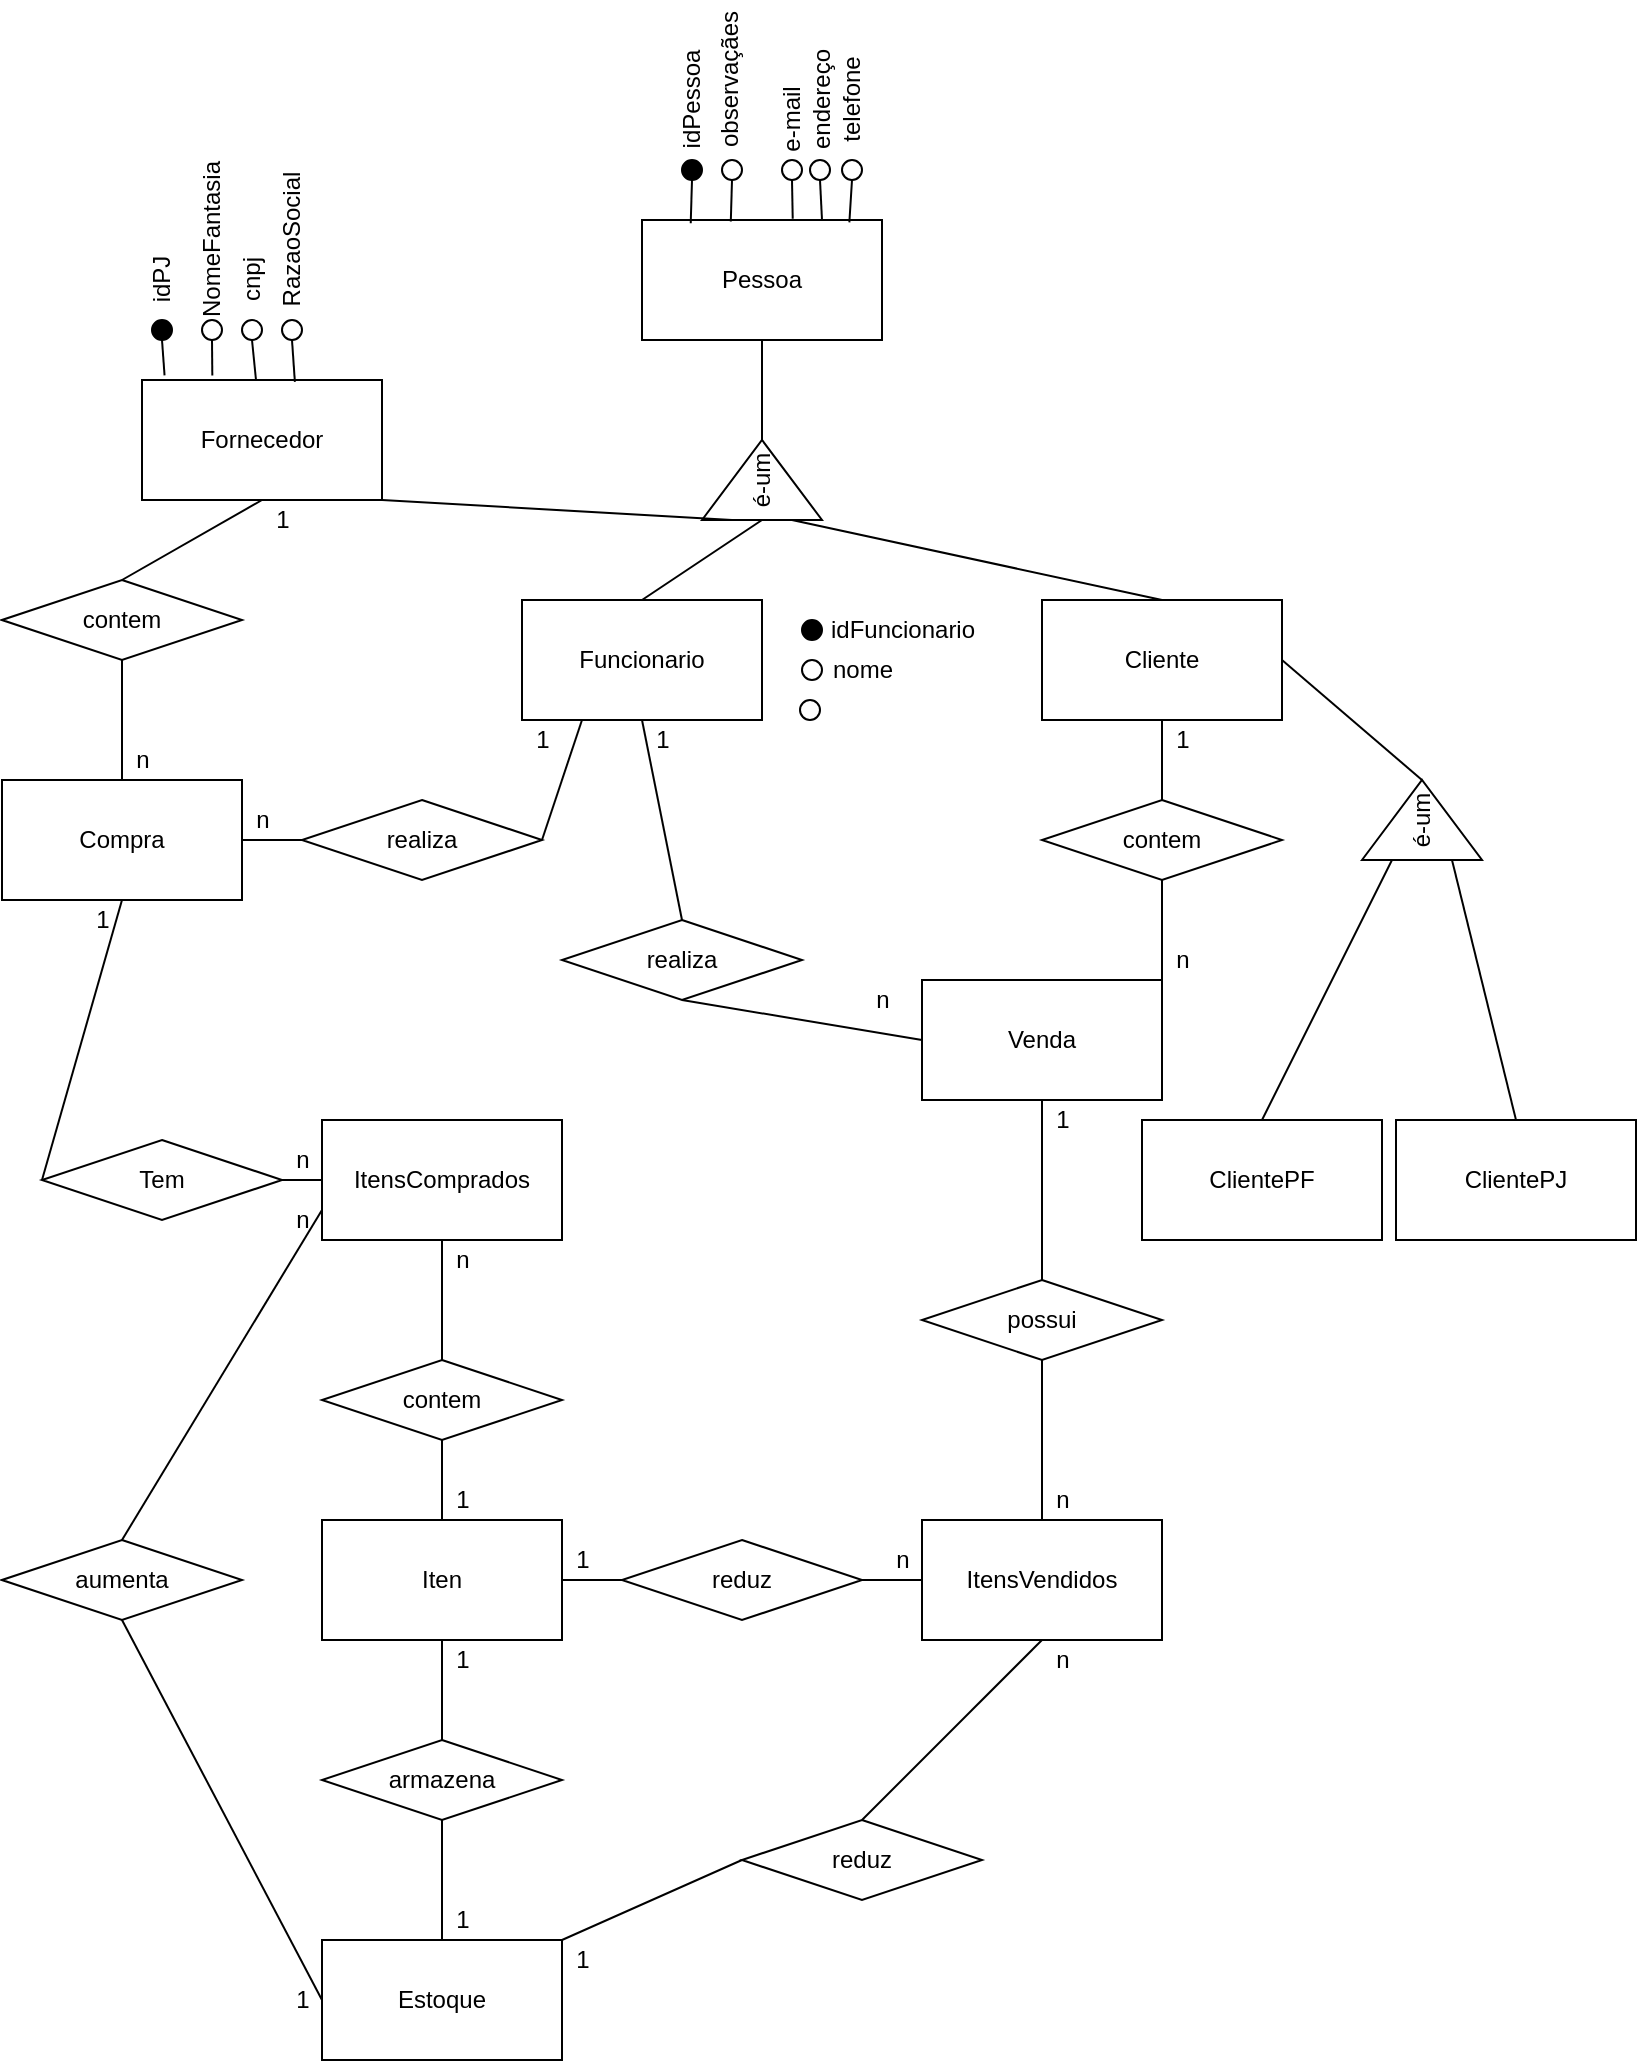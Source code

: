 <mxfile version="17.4.6" type="device"><diagram id="GTcrtwQ4qRV5yL-1S7b4" name="Page-1"><mxGraphModel dx="632" dy="358" grid="1" gridSize="10" guides="1" tooltips="1" connect="1" arrows="1" fold="1" page="1" pageScale="1" pageWidth="827" pageHeight="1169" math="0" shadow="0"><root><mxCell id="0"/><mxCell id="1" parent="0"/><mxCell id="IMNPwCEJ-PAgbUVjtyLZ-1" value="Pessoa" style="rounded=0;whiteSpace=wrap;html=1;" vertex="1" parent="1"><mxGeometry x="330" y="110" width="120" height="60" as="geometry"/></mxCell><mxCell id="IMNPwCEJ-PAgbUVjtyLZ-2" value="é-um" style="triangle;whiteSpace=wrap;html=1;rotation=-90;" vertex="1" parent="1"><mxGeometry x="370" y="210" width="40" height="60" as="geometry"/></mxCell><mxCell id="IMNPwCEJ-PAgbUVjtyLZ-3" value="Fornecedor" style="rounded=0;whiteSpace=wrap;html=1;" vertex="1" parent="1"><mxGeometry x="80" y="190" width="120" height="60" as="geometry"/></mxCell><mxCell id="IMNPwCEJ-PAgbUVjtyLZ-4" value="Funcionario" style="rounded=0;whiteSpace=wrap;html=1;" vertex="1" parent="1"><mxGeometry x="270" y="300" width="120" height="60" as="geometry"/></mxCell><mxCell id="IMNPwCEJ-PAgbUVjtyLZ-5" value="Cliente" style="rounded=0;whiteSpace=wrap;html=1;" vertex="1" parent="1"><mxGeometry x="530" y="300" width="120" height="60" as="geometry"/></mxCell><mxCell id="IMNPwCEJ-PAgbUVjtyLZ-7" value="" style="endArrow=none;html=1;rounded=0;exitX=0.5;exitY=1;exitDx=0;exitDy=0;" edge="1" parent="1" source="IMNPwCEJ-PAgbUVjtyLZ-1" target="IMNPwCEJ-PAgbUVjtyLZ-2"><mxGeometry width="50" height="50" relative="1" as="geometry"><mxPoint x="480" y="190" as="sourcePoint"/><mxPoint x="550" y="210" as="targetPoint"/></mxGeometry></mxCell><mxCell id="IMNPwCEJ-PAgbUVjtyLZ-8" value="" style="endArrow=none;html=1;rounded=0;exitX=1;exitY=1;exitDx=0;exitDy=0;entryX=0;entryY=0.25;entryDx=0;entryDy=0;" edge="1" parent="1" source="IMNPwCEJ-PAgbUVjtyLZ-3" target="IMNPwCEJ-PAgbUVjtyLZ-2"><mxGeometry width="50" height="50" relative="1" as="geometry"><mxPoint x="210" y="250" as="sourcePoint"/><mxPoint x="260" y="200" as="targetPoint"/></mxGeometry></mxCell><mxCell id="IMNPwCEJ-PAgbUVjtyLZ-9" value="" style="endArrow=none;html=1;rounded=0;entryX=0.5;entryY=0;entryDx=0;entryDy=0;exitX=0;exitY=0.5;exitDx=0;exitDy=0;" edge="1" parent="1" source="IMNPwCEJ-PAgbUVjtyLZ-2" target="IMNPwCEJ-PAgbUVjtyLZ-4"><mxGeometry width="50" height="50" relative="1" as="geometry"><mxPoint x="380" y="250" as="sourcePoint"/><mxPoint x="430" y="200" as="targetPoint"/></mxGeometry></mxCell><mxCell id="IMNPwCEJ-PAgbUVjtyLZ-10" value="" style="endArrow=none;html=1;rounded=0;entryX=0.5;entryY=0;entryDx=0;entryDy=0;exitX=0;exitY=0.75;exitDx=0;exitDy=0;" edge="1" parent="1" source="IMNPwCEJ-PAgbUVjtyLZ-2" target="IMNPwCEJ-PAgbUVjtyLZ-5"><mxGeometry width="50" height="50" relative="1" as="geometry"><mxPoint x="380" y="250" as="sourcePoint"/><mxPoint x="430" y="200" as="targetPoint"/></mxGeometry></mxCell><mxCell id="IMNPwCEJ-PAgbUVjtyLZ-12" value="Compra" style="rounded=0;whiteSpace=wrap;html=1;" vertex="1" parent="1"><mxGeometry x="10" y="390" width="120" height="60" as="geometry"/></mxCell><mxCell id="IMNPwCEJ-PAgbUVjtyLZ-13" value="contem" style="rhombus;whiteSpace=wrap;html=1;" vertex="1" parent="1"><mxGeometry x="10" y="290" width="120" height="40" as="geometry"/></mxCell><mxCell id="IMNPwCEJ-PAgbUVjtyLZ-14" value="" style="endArrow=none;html=1;rounded=0;entryX=0.5;entryY=1;entryDx=0;entryDy=0;exitX=0.5;exitY=0;exitDx=0;exitDy=0;" edge="1" parent="1" source="IMNPwCEJ-PAgbUVjtyLZ-13" target="IMNPwCEJ-PAgbUVjtyLZ-3"><mxGeometry width="50" height="50" relative="1" as="geometry"><mxPoint x="310" y="510" as="sourcePoint"/><mxPoint x="360" y="460" as="targetPoint"/></mxGeometry></mxCell><mxCell id="IMNPwCEJ-PAgbUVjtyLZ-15" value="" style="endArrow=none;html=1;rounded=0;exitX=0.5;exitY=1;exitDx=0;exitDy=0;entryX=0.5;entryY=0;entryDx=0;entryDy=0;" edge="1" parent="1" source="IMNPwCEJ-PAgbUVjtyLZ-13" target="IMNPwCEJ-PAgbUVjtyLZ-12"><mxGeometry width="50" height="50" relative="1" as="geometry"><mxPoint x="310" y="510" as="sourcePoint"/><mxPoint x="360" y="460" as="targetPoint"/></mxGeometry></mxCell><mxCell id="IMNPwCEJ-PAgbUVjtyLZ-16" value="realiza" style="rhombus;whiteSpace=wrap;html=1;" vertex="1" parent="1"><mxGeometry x="160" y="400" width="120" height="40" as="geometry"/></mxCell><mxCell id="IMNPwCEJ-PAgbUVjtyLZ-18" value="" style="endArrow=none;html=1;rounded=0;exitX=1;exitY=0.5;exitDx=0;exitDy=0;entryX=0.25;entryY=1;entryDx=0;entryDy=0;" edge="1" parent="1" source="IMNPwCEJ-PAgbUVjtyLZ-16" target="IMNPwCEJ-PAgbUVjtyLZ-4"><mxGeometry width="50" height="50" relative="1" as="geometry"><mxPoint x="310" y="510" as="sourcePoint"/><mxPoint x="330" y="360" as="targetPoint"/></mxGeometry></mxCell><mxCell id="IMNPwCEJ-PAgbUVjtyLZ-19" value="" style="endArrow=none;html=1;rounded=0;exitX=1;exitY=0.5;exitDx=0;exitDy=0;entryX=0;entryY=0.5;entryDx=0;entryDy=0;" edge="1" parent="1" source="IMNPwCEJ-PAgbUVjtyLZ-12" target="IMNPwCEJ-PAgbUVjtyLZ-16"><mxGeometry width="50" height="50" relative="1" as="geometry"><mxPoint x="310" y="510" as="sourcePoint"/><mxPoint x="360" y="460" as="targetPoint"/></mxGeometry></mxCell><mxCell id="IMNPwCEJ-PAgbUVjtyLZ-20" value="ItensComprados" style="rounded=0;whiteSpace=wrap;html=1;" vertex="1" parent="1"><mxGeometry x="170" y="560" width="120" height="60" as="geometry"/></mxCell><mxCell id="IMNPwCEJ-PAgbUVjtyLZ-21" value="Tem" style="rhombus;whiteSpace=wrap;html=1;" vertex="1" parent="1"><mxGeometry x="30" y="570" width="120" height="40" as="geometry"/></mxCell><mxCell id="IMNPwCEJ-PAgbUVjtyLZ-22" value="" style="endArrow=none;html=1;rounded=0;exitX=0.5;exitY=1;exitDx=0;exitDy=0;entryX=0;entryY=0.5;entryDx=0;entryDy=0;" edge="1" parent="1" source="IMNPwCEJ-PAgbUVjtyLZ-12" target="IMNPwCEJ-PAgbUVjtyLZ-21"><mxGeometry width="50" height="50" relative="1" as="geometry"><mxPoint x="310" y="630" as="sourcePoint"/><mxPoint x="360" y="580" as="targetPoint"/></mxGeometry></mxCell><mxCell id="IMNPwCEJ-PAgbUVjtyLZ-23" value="" style="endArrow=none;html=1;rounded=0;exitX=1;exitY=0.5;exitDx=0;exitDy=0;entryX=0;entryY=0.5;entryDx=0;entryDy=0;" edge="1" parent="1" source="IMNPwCEJ-PAgbUVjtyLZ-21" target="IMNPwCEJ-PAgbUVjtyLZ-20"><mxGeometry width="50" height="50" relative="1" as="geometry"><mxPoint x="310" y="630" as="sourcePoint"/><mxPoint x="360" y="580" as="targetPoint"/></mxGeometry></mxCell><mxCell id="IMNPwCEJ-PAgbUVjtyLZ-24" value="Iten" style="rounded=0;whiteSpace=wrap;html=1;" vertex="1" parent="1"><mxGeometry x="170" y="760" width="120" height="60" as="geometry"/></mxCell><mxCell id="IMNPwCEJ-PAgbUVjtyLZ-27" value="contem" style="rhombus;whiteSpace=wrap;html=1;" vertex="1" parent="1"><mxGeometry x="170" y="680" width="120" height="40" as="geometry"/></mxCell><mxCell id="IMNPwCEJ-PAgbUVjtyLZ-28" value="" style="endArrow=none;html=1;rounded=0;entryX=0.5;entryY=1;entryDx=0;entryDy=0;exitX=0.5;exitY=0;exitDx=0;exitDy=0;" edge="1" parent="1" source="IMNPwCEJ-PAgbUVjtyLZ-27" target="IMNPwCEJ-PAgbUVjtyLZ-20"><mxGeometry width="50" height="50" relative="1" as="geometry"><mxPoint x="310" y="690" as="sourcePoint"/><mxPoint x="360" y="640" as="targetPoint"/></mxGeometry></mxCell><mxCell id="IMNPwCEJ-PAgbUVjtyLZ-29" value="" style="endArrow=none;html=1;rounded=0;exitX=0.5;exitY=1;exitDx=0;exitDy=0;entryX=0.5;entryY=0;entryDx=0;entryDy=0;" edge="1" parent="1" source="IMNPwCEJ-PAgbUVjtyLZ-27" target="IMNPwCEJ-PAgbUVjtyLZ-24"><mxGeometry width="50" height="50" relative="1" as="geometry"><mxPoint x="310" y="690" as="sourcePoint"/><mxPoint x="360" y="640" as="targetPoint"/></mxGeometry></mxCell><mxCell id="IMNPwCEJ-PAgbUVjtyLZ-30" value="Estoque" style="rounded=0;whiteSpace=wrap;html=1;" vertex="1" parent="1"><mxGeometry x="170" y="970" width="120" height="60" as="geometry"/></mxCell><mxCell id="IMNPwCEJ-PAgbUVjtyLZ-31" value="armazena" style="rhombus;whiteSpace=wrap;html=1;" vertex="1" parent="1"><mxGeometry x="170" y="870" width="120" height="40" as="geometry"/></mxCell><mxCell id="IMNPwCEJ-PAgbUVjtyLZ-32" value="aumenta" style="rhombus;whiteSpace=wrap;html=1;" vertex="1" parent="1"><mxGeometry x="10" y="770" width="120" height="40" as="geometry"/></mxCell><mxCell id="IMNPwCEJ-PAgbUVjtyLZ-33" value="" style="endArrow=none;html=1;rounded=0;exitX=0.5;exitY=1;exitDx=0;exitDy=0;" edge="1" parent="1" source="IMNPwCEJ-PAgbUVjtyLZ-24" target="IMNPwCEJ-PAgbUVjtyLZ-31"><mxGeometry width="50" height="50" relative="1" as="geometry"><mxPoint x="310" y="940" as="sourcePoint"/><mxPoint x="230" y="970" as="targetPoint"/></mxGeometry></mxCell><mxCell id="IMNPwCEJ-PAgbUVjtyLZ-34" value="" style="endArrow=none;html=1;rounded=0;entryX=0.5;entryY=0;entryDx=0;entryDy=0;exitX=0.5;exitY=1;exitDx=0;exitDy=0;" edge="1" parent="1" source="IMNPwCEJ-PAgbUVjtyLZ-31" target="IMNPwCEJ-PAgbUVjtyLZ-30"><mxGeometry width="50" height="50" relative="1" as="geometry"><mxPoint x="230" y="1020" as="sourcePoint"/><mxPoint x="280" y="970" as="targetPoint"/></mxGeometry></mxCell><mxCell id="IMNPwCEJ-PAgbUVjtyLZ-36" value="" style="endArrow=none;html=1;rounded=0;entryX=0;entryY=0.75;entryDx=0;entryDy=0;exitX=0.5;exitY=0;exitDx=0;exitDy=0;" edge="1" parent="1" source="IMNPwCEJ-PAgbUVjtyLZ-32" target="IMNPwCEJ-PAgbUVjtyLZ-20"><mxGeometry width="50" height="50" relative="1" as="geometry"><mxPoint x="310" y="940" as="sourcePoint"/><mxPoint x="360" y="890" as="targetPoint"/></mxGeometry></mxCell><mxCell id="IMNPwCEJ-PAgbUVjtyLZ-37" value="" style="endArrow=none;html=1;rounded=0;exitX=0.5;exitY=1;exitDx=0;exitDy=0;entryX=0;entryY=0.5;entryDx=0;entryDy=0;" edge="1" parent="1" source="IMNPwCEJ-PAgbUVjtyLZ-32" target="IMNPwCEJ-PAgbUVjtyLZ-30"><mxGeometry width="50" height="50" relative="1" as="geometry"><mxPoint x="310" y="940" as="sourcePoint"/><mxPoint x="360" y="890" as="targetPoint"/></mxGeometry></mxCell><mxCell id="IMNPwCEJ-PAgbUVjtyLZ-38" value="ItensVendidos" style="rounded=0;whiteSpace=wrap;html=1;" vertex="1" parent="1"><mxGeometry x="470" y="760" width="120" height="60" as="geometry"/></mxCell><mxCell id="IMNPwCEJ-PAgbUVjtyLZ-39" value="Venda" style="rounded=0;whiteSpace=wrap;html=1;" vertex="1" parent="1"><mxGeometry x="470" y="490" width="120" height="60" as="geometry"/></mxCell><mxCell id="IMNPwCEJ-PAgbUVjtyLZ-40" value="reduz" style="rhombus;whiteSpace=wrap;html=1;" vertex="1" parent="1"><mxGeometry x="380" y="910" width="120" height="40" as="geometry"/></mxCell><mxCell id="IMNPwCEJ-PAgbUVjtyLZ-41" value="" style="endArrow=none;html=1;rounded=0;exitX=1;exitY=0;exitDx=0;exitDy=0;entryX=0;entryY=0.5;entryDx=0;entryDy=0;" edge="1" parent="1" source="IMNPwCEJ-PAgbUVjtyLZ-30" target="IMNPwCEJ-PAgbUVjtyLZ-40"><mxGeometry width="50" height="50" relative="1" as="geometry"><mxPoint x="400" y="960" as="sourcePoint"/><mxPoint x="450" y="910" as="targetPoint"/></mxGeometry></mxCell><mxCell id="IMNPwCEJ-PAgbUVjtyLZ-42" value="" style="endArrow=none;html=1;rounded=0;entryX=0.5;entryY=0;entryDx=0;entryDy=0;exitX=0.5;exitY=1;exitDx=0;exitDy=0;" edge="1" parent="1" source="IMNPwCEJ-PAgbUVjtyLZ-38" target="IMNPwCEJ-PAgbUVjtyLZ-40"><mxGeometry width="50" height="50" relative="1" as="geometry"><mxPoint x="400" y="960" as="sourcePoint"/><mxPoint x="450" y="910" as="targetPoint"/></mxGeometry></mxCell><mxCell id="IMNPwCEJ-PAgbUVjtyLZ-43" value="reduz" style="rhombus;whiteSpace=wrap;html=1;" vertex="1" parent="1"><mxGeometry x="320" y="770" width="120" height="40" as="geometry"/></mxCell><mxCell id="IMNPwCEJ-PAgbUVjtyLZ-44" value="" style="endArrow=none;html=1;rounded=0;entryX=1;entryY=0.5;entryDx=0;entryDy=0;exitX=0;exitY=0.5;exitDx=0;exitDy=0;" edge="1" parent="1" source="IMNPwCEJ-PAgbUVjtyLZ-43" target="IMNPwCEJ-PAgbUVjtyLZ-24"><mxGeometry width="50" height="50" relative="1" as="geometry"><mxPoint x="400" y="840" as="sourcePoint"/><mxPoint x="450" y="790" as="targetPoint"/></mxGeometry></mxCell><mxCell id="IMNPwCEJ-PAgbUVjtyLZ-45" value="" style="endArrow=none;html=1;rounded=0;entryX=0;entryY=0.5;entryDx=0;entryDy=0;exitX=1;exitY=0.5;exitDx=0;exitDy=0;" edge="1" parent="1" source="IMNPwCEJ-PAgbUVjtyLZ-43" target="IMNPwCEJ-PAgbUVjtyLZ-38"><mxGeometry width="50" height="50" relative="1" as="geometry"><mxPoint x="400" y="840" as="sourcePoint"/><mxPoint x="450" y="790" as="targetPoint"/></mxGeometry></mxCell><mxCell id="IMNPwCEJ-PAgbUVjtyLZ-46" value="possui" style="rhombus;whiteSpace=wrap;html=1;" vertex="1" parent="1"><mxGeometry x="470" y="640" width="120" height="40" as="geometry"/></mxCell><mxCell id="IMNPwCEJ-PAgbUVjtyLZ-47" value="" style="endArrow=none;html=1;rounded=0;exitX=0.5;exitY=1;exitDx=0;exitDy=0;entryX=0.5;entryY=0;entryDx=0;entryDy=0;" edge="1" parent="1" source="IMNPwCEJ-PAgbUVjtyLZ-39" target="IMNPwCEJ-PAgbUVjtyLZ-46"><mxGeometry width="50" height="50" relative="1" as="geometry"><mxPoint x="400" y="710" as="sourcePoint"/><mxPoint x="450" y="660" as="targetPoint"/></mxGeometry></mxCell><mxCell id="IMNPwCEJ-PAgbUVjtyLZ-48" value="" style="endArrow=none;html=1;rounded=0;entryX=0.5;entryY=1;entryDx=0;entryDy=0;" edge="1" parent="1" target="IMNPwCEJ-PAgbUVjtyLZ-46"><mxGeometry width="50" height="50" relative="1" as="geometry"><mxPoint x="530" y="760" as="sourcePoint"/><mxPoint x="450" y="660" as="targetPoint"/></mxGeometry></mxCell><mxCell id="IMNPwCEJ-PAgbUVjtyLZ-49" value="realiza" style="rhombus;whiteSpace=wrap;html=1;" vertex="1" parent="1"><mxGeometry x="290" y="460" width="120" height="40" as="geometry"/></mxCell><mxCell id="IMNPwCEJ-PAgbUVjtyLZ-50" value="" style="endArrow=none;html=1;rounded=0;exitX=0.5;exitY=1;exitDx=0;exitDy=0;entryX=0.5;entryY=0;entryDx=0;entryDy=0;" edge="1" parent="1" source="IMNPwCEJ-PAgbUVjtyLZ-4" target="IMNPwCEJ-PAgbUVjtyLZ-49"><mxGeometry width="50" height="50" relative="1" as="geometry"><mxPoint x="400" y="460" as="sourcePoint"/><mxPoint x="450" y="410" as="targetPoint"/></mxGeometry></mxCell><mxCell id="IMNPwCEJ-PAgbUVjtyLZ-51" value="" style="endArrow=none;html=1;rounded=0;exitX=0.5;exitY=1;exitDx=0;exitDy=0;entryX=0;entryY=0.5;entryDx=0;entryDy=0;" edge="1" parent="1" source="IMNPwCEJ-PAgbUVjtyLZ-49" target="IMNPwCEJ-PAgbUVjtyLZ-39"><mxGeometry width="50" height="50" relative="1" as="geometry"><mxPoint x="400" y="460" as="sourcePoint"/><mxPoint x="450" y="410" as="targetPoint"/></mxGeometry></mxCell><mxCell id="IMNPwCEJ-PAgbUVjtyLZ-52" value="contem" style="rhombus;whiteSpace=wrap;html=1;" vertex="1" parent="1"><mxGeometry x="530" y="400" width="120" height="40" as="geometry"/></mxCell><mxCell id="IMNPwCEJ-PAgbUVjtyLZ-53" value="" style="endArrow=none;html=1;rounded=0;entryX=0.5;entryY=1;entryDx=0;entryDy=0;exitX=0.5;exitY=0;exitDx=0;exitDy=0;" edge="1" parent="1" source="IMNPwCEJ-PAgbUVjtyLZ-52" target="IMNPwCEJ-PAgbUVjtyLZ-5"><mxGeometry width="50" height="50" relative="1" as="geometry"><mxPoint x="400" y="460" as="sourcePoint"/><mxPoint x="450" y="410" as="targetPoint"/></mxGeometry></mxCell><mxCell id="IMNPwCEJ-PAgbUVjtyLZ-54" value="" style="endArrow=none;html=1;rounded=0;entryX=0.5;entryY=1;entryDx=0;entryDy=0;exitX=1;exitY=0.5;exitDx=0;exitDy=0;" edge="1" parent="1" source="IMNPwCEJ-PAgbUVjtyLZ-39" target="IMNPwCEJ-PAgbUVjtyLZ-52"><mxGeometry width="50" height="50" relative="1" as="geometry"><mxPoint x="400" y="460" as="sourcePoint"/><mxPoint x="450" y="410" as="targetPoint"/></mxGeometry></mxCell><mxCell id="IMNPwCEJ-PAgbUVjtyLZ-55" value="1" style="text;html=1;align=center;verticalAlign=middle;resizable=0;points=[];autosize=1;strokeColor=none;fillColor=none;" vertex="1" parent="1"><mxGeometry x="590" y="360" width="20" height="20" as="geometry"/></mxCell><mxCell id="IMNPwCEJ-PAgbUVjtyLZ-56" value="n" style="text;html=1;align=center;verticalAlign=middle;resizable=0;points=[];autosize=1;strokeColor=none;fillColor=none;" vertex="1" parent="1"><mxGeometry x="590" y="470" width="20" height="20" as="geometry"/></mxCell><mxCell id="IMNPwCEJ-PAgbUVjtyLZ-57" value="1" style="text;html=1;align=center;verticalAlign=middle;resizable=0;points=[];autosize=1;strokeColor=none;fillColor=none;" vertex="1" parent="1"><mxGeometry x="330" y="360" width="20" height="20" as="geometry"/></mxCell><mxCell id="IMNPwCEJ-PAgbUVjtyLZ-58" value="n" style="text;html=1;align=center;verticalAlign=middle;resizable=0;points=[];autosize=1;strokeColor=none;fillColor=none;" vertex="1" parent="1"><mxGeometry x="440" y="490" width="20" height="20" as="geometry"/></mxCell><mxCell id="IMNPwCEJ-PAgbUVjtyLZ-59" value="n" style="text;html=1;align=center;verticalAlign=middle;resizable=0;points=[];autosize=1;strokeColor=none;fillColor=none;" vertex="1" parent="1"><mxGeometry x="130" y="400" width="20" height="20" as="geometry"/></mxCell><mxCell id="IMNPwCEJ-PAgbUVjtyLZ-60" value="1" style="text;html=1;align=center;verticalAlign=middle;resizable=0;points=[];autosize=1;strokeColor=none;fillColor=none;" vertex="1" parent="1"><mxGeometry x="270" y="360" width="20" height="20" as="geometry"/></mxCell><mxCell id="IMNPwCEJ-PAgbUVjtyLZ-61" value="1" style="text;html=1;align=center;verticalAlign=middle;resizable=0;points=[];autosize=1;strokeColor=none;fillColor=none;" vertex="1" parent="1"><mxGeometry x="140" y="250" width="20" height="20" as="geometry"/></mxCell><mxCell id="IMNPwCEJ-PAgbUVjtyLZ-62" value="n" style="text;html=1;align=center;verticalAlign=middle;resizable=0;points=[];autosize=1;strokeColor=none;fillColor=none;" vertex="1" parent="1"><mxGeometry x="70" y="370" width="20" height="20" as="geometry"/></mxCell><mxCell id="IMNPwCEJ-PAgbUVjtyLZ-63" value="1" style="text;html=1;align=center;verticalAlign=middle;resizable=0;points=[];autosize=1;strokeColor=none;fillColor=none;" vertex="1" parent="1"><mxGeometry x="50" y="450" width="20" height="20" as="geometry"/></mxCell><mxCell id="IMNPwCEJ-PAgbUVjtyLZ-64" value="n" style="text;html=1;align=center;verticalAlign=middle;resizable=0;points=[];autosize=1;strokeColor=none;fillColor=none;" vertex="1" parent="1"><mxGeometry x="150" y="570" width="20" height="20" as="geometry"/></mxCell><mxCell id="IMNPwCEJ-PAgbUVjtyLZ-65" value="n" style="text;html=1;align=center;verticalAlign=middle;resizable=0;points=[];autosize=1;strokeColor=none;fillColor=none;" vertex="1" parent="1"><mxGeometry x="150" y="600" width="20" height="20" as="geometry"/></mxCell><mxCell id="IMNPwCEJ-PAgbUVjtyLZ-66" value="1" style="text;html=1;align=center;verticalAlign=middle;resizable=0;points=[];autosize=1;strokeColor=none;fillColor=none;" vertex="1" parent="1"><mxGeometry x="150" y="990" width="20" height="20" as="geometry"/></mxCell><mxCell id="IMNPwCEJ-PAgbUVjtyLZ-67" value="1" style="text;html=1;align=center;verticalAlign=middle;resizable=0;points=[];autosize=1;strokeColor=none;fillColor=none;" vertex="1" parent="1"><mxGeometry x="230" y="740" width="20" height="20" as="geometry"/></mxCell><mxCell id="IMNPwCEJ-PAgbUVjtyLZ-68" value="n" style="text;html=1;align=center;verticalAlign=middle;resizable=0;points=[];autosize=1;strokeColor=none;fillColor=none;" vertex="1" parent="1"><mxGeometry x="230" y="620" width="20" height="20" as="geometry"/></mxCell><mxCell id="IMNPwCEJ-PAgbUVjtyLZ-69" value="1" style="text;html=1;align=center;verticalAlign=middle;resizable=0;points=[];autosize=1;strokeColor=none;fillColor=none;" vertex="1" parent="1"><mxGeometry x="230" y="820" width="20" height="20" as="geometry"/></mxCell><mxCell id="IMNPwCEJ-PAgbUVjtyLZ-70" value="1" style="text;html=1;align=center;verticalAlign=middle;resizable=0;points=[];autosize=1;strokeColor=none;fillColor=none;" vertex="1" parent="1"><mxGeometry x="230" y="950" width="20" height="20" as="geometry"/></mxCell><mxCell id="IMNPwCEJ-PAgbUVjtyLZ-71" value="1" style="text;html=1;align=center;verticalAlign=middle;resizable=0;points=[];autosize=1;strokeColor=none;fillColor=none;" vertex="1" parent="1"><mxGeometry x="290" y="770" width="20" height="20" as="geometry"/></mxCell><mxCell id="IMNPwCEJ-PAgbUVjtyLZ-72" value="n" style="text;html=1;align=center;verticalAlign=middle;resizable=0;points=[];autosize=1;strokeColor=none;fillColor=none;" vertex="1" parent="1"><mxGeometry x="450" y="770" width="20" height="20" as="geometry"/></mxCell><mxCell id="IMNPwCEJ-PAgbUVjtyLZ-73" value="n" style="text;html=1;align=center;verticalAlign=middle;resizable=0;points=[];autosize=1;strokeColor=none;fillColor=none;" vertex="1" parent="1"><mxGeometry x="530" y="820" width="20" height="20" as="geometry"/></mxCell><mxCell id="IMNPwCEJ-PAgbUVjtyLZ-74" value="1" style="text;html=1;align=center;verticalAlign=middle;resizable=0;points=[];autosize=1;strokeColor=none;fillColor=none;" vertex="1" parent="1"><mxGeometry x="290" y="970" width="20" height="20" as="geometry"/></mxCell><mxCell id="IMNPwCEJ-PAgbUVjtyLZ-75" value="1" style="text;html=1;align=center;verticalAlign=middle;resizable=0;points=[];autosize=1;strokeColor=none;fillColor=none;" vertex="1" parent="1"><mxGeometry x="530" y="550" width="20" height="20" as="geometry"/></mxCell><mxCell id="IMNPwCEJ-PAgbUVjtyLZ-76" value="n" style="text;html=1;align=center;verticalAlign=middle;resizable=0;points=[];autosize=1;strokeColor=none;fillColor=none;" vertex="1" parent="1"><mxGeometry x="530" y="740" width="20" height="20" as="geometry"/></mxCell><mxCell id="IMNPwCEJ-PAgbUVjtyLZ-77" value="" style="endArrow=none;html=1;rounded=0;exitX=0.203;exitY=0.027;exitDx=0;exitDy=0;entryX=0.5;entryY=1;entryDx=0;entryDy=0;exitPerimeter=0;" edge="1" parent="1" source="IMNPwCEJ-PAgbUVjtyLZ-1" target="IMNPwCEJ-PAgbUVjtyLZ-78"><mxGeometry width="50" height="50" relative="1" as="geometry"><mxPoint x="400" y="130" as="sourcePoint"/><mxPoint x="360" y="90" as="targetPoint"/></mxGeometry></mxCell><mxCell id="IMNPwCEJ-PAgbUVjtyLZ-78" value="" style="ellipse;whiteSpace=wrap;html=1;aspect=fixed;fillColor=#000000;" vertex="1" parent="1"><mxGeometry x="350" y="80" width="10" height="10" as="geometry"/></mxCell><mxCell id="IMNPwCEJ-PAgbUVjtyLZ-86" style="edgeStyle=orthogonalEdgeStyle;rounded=0;orthogonalLoop=1;jettySize=auto;html=1;exitX=0.5;exitY=1;exitDx=0;exitDy=0;endArrow=none;endFill=0;entryX=0.37;entryY=0.013;entryDx=0;entryDy=0;entryPerimeter=0;" edge="1" parent="1" source="IMNPwCEJ-PAgbUVjtyLZ-79" target="IMNPwCEJ-PAgbUVjtyLZ-1"><mxGeometry relative="1" as="geometry"><mxPoint x="375.2" y="100" as="targetPoint"/></mxGeometry></mxCell><mxCell id="IMNPwCEJ-PAgbUVjtyLZ-79" value="" style="ellipse;whiteSpace=wrap;html=1;aspect=fixed;" vertex="1" parent="1"><mxGeometry x="370" y="80" width="10" height="10" as="geometry"/></mxCell><mxCell id="IMNPwCEJ-PAgbUVjtyLZ-81" value="" style="ellipse;whiteSpace=wrap;html=1;aspect=fixed;" vertex="1" parent="1"><mxGeometry x="400" y="80" width="10" height="10" as="geometry"/></mxCell><mxCell id="IMNPwCEJ-PAgbUVjtyLZ-82" value="" style="ellipse;whiteSpace=wrap;html=1;aspect=fixed;" vertex="1" parent="1"><mxGeometry x="414" y="80" width="10" height="10" as="geometry"/></mxCell><mxCell id="IMNPwCEJ-PAgbUVjtyLZ-83" value="idPessoa" style="text;html=1;align=center;verticalAlign=middle;resizable=0;points=[];autosize=1;strokeColor=none;fillColor=none;rotation=-90;" vertex="1" parent="1"><mxGeometry x="325" y="40" width="60" height="20" as="geometry"/></mxCell><mxCell id="IMNPwCEJ-PAgbUVjtyLZ-84" value="observaçães" style="text;html=1;align=center;verticalAlign=middle;resizable=0;points=[];autosize=1;strokeColor=none;fillColor=none;rotation=-90;" vertex="1" parent="1"><mxGeometry x="334" y="30" width="80" height="20" as="geometry"/></mxCell><mxCell id="IMNPwCEJ-PAgbUVjtyLZ-87" value="e-mail" style="text;html=1;align=center;verticalAlign=middle;resizable=0;points=[];autosize=1;strokeColor=none;fillColor=none;rotation=-90;" vertex="1" parent="1"><mxGeometry x="380" y="50" width="50" height="20" as="geometry"/></mxCell><mxCell id="IMNPwCEJ-PAgbUVjtyLZ-88" value="endereço" style="text;html=1;align=center;verticalAlign=middle;resizable=0;points=[];autosize=1;strokeColor=none;fillColor=none;rotation=-90;" vertex="1" parent="1"><mxGeometry x="385" y="40" width="70" height="20" as="geometry"/></mxCell><mxCell id="IMNPwCEJ-PAgbUVjtyLZ-89" value="ClientePF" style="rounded=0;whiteSpace=wrap;html=1;" vertex="1" parent="1"><mxGeometry x="580" y="560" width="120" height="60" as="geometry"/></mxCell><mxCell id="IMNPwCEJ-PAgbUVjtyLZ-90" value="ClientePJ" style="rounded=0;whiteSpace=wrap;html=1;" vertex="1" parent="1"><mxGeometry x="707" y="560" width="120" height="60" as="geometry"/></mxCell><mxCell id="IMNPwCEJ-PAgbUVjtyLZ-91" value="é-um" style="triangle;whiteSpace=wrap;html=1;rotation=-90;" vertex="1" parent="1"><mxGeometry x="700" y="380" width="40" height="60" as="geometry"/></mxCell><mxCell id="IMNPwCEJ-PAgbUVjtyLZ-92" value="" style="endArrow=none;html=1;rounded=0;exitX=1;exitY=0.5;exitDx=0;exitDy=0;entryX=1;entryY=0.5;entryDx=0;entryDy=0;" edge="1" parent="1" source="IMNPwCEJ-PAgbUVjtyLZ-91" target="IMNPwCEJ-PAgbUVjtyLZ-5"><mxGeometry width="50" height="50" relative="1" as="geometry"><mxPoint x="650" y="410" as="sourcePoint"/><mxPoint x="700" y="360" as="targetPoint"/></mxGeometry></mxCell><mxCell id="IMNPwCEJ-PAgbUVjtyLZ-93" value="" style="endArrow=none;html=1;rounded=0;entryX=0;entryY=0.25;entryDx=0;entryDy=0;exitX=0.5;exitY=0;exitDx=0;exitDy=0;" edge="1" parent="1" source="IMNPwCEJ-PAgbUVjtyLZ-89" target="IMNPwCEJ-PAgbUVjtyLZ-91"><mxGeometry width="50" height="50" relative="1" as="geometry"><mxPoint x="650" y="410" as="sourcePoint"/><mxPoint x="700" y="360" as="targetPoint"/></mxGeometry></mxCell><mxCell id="IMNPwCEJ-PAgbUVjtyLZ-94" value="" style="endArrow=none;html=1;rounded=0;entryX=0.5;entryY=0;entryDx=0;entryDy=0;exitX=0;exitY=0.75;exitDx=0;exitDy=0;" edge="1" parent="1" source="IMNPwCEJ-PAgbUVjtyLZ-91" target="IMNPwCEJ-PAgbUVjtyLZ-90"><mxGeometry width="50" height="50" relative="1" as="geometry"><mxPoint x="650" y="410" as="sourcePoint"/><mxPoint x="700" y="360" as="targetPoint"/></mxGeometry></mxCell><mxCell id="IMNPwCEJ-PAgbUVjtyLZ-95" value="" style="ellipse;whiteSpace=wrap;html=1;aspect=fixed;" vertex="1" parent="1"><mxGeometry x="430" y="80" width="10" height="10" as="geometry"/></mxCell><mxCell id="IMNPwCEJ-PAgbUVjtyLZ-96" value="telefone" style="text;html=1;align=center;verticalAlign=middle;resizable=0;points=[];autosize=1;strokeColor=none;fillColor=none;rotation=-90;" vertex="1" parent="1"><mxGeometry x="405" y="40" width="60" height="20" as="geometry"/></mxCell><mxCell id="IMNPwCEJ-PAgbUVjtyLZ-99" value="" style="endArrow=none;html=1;rounded=0;entryX=0.5;entryY=1;entryDx=0;entryDy=0;exitX=0.628;exitY=-0.011;exitDx=0;exitDy=0;exitPerimeter=0;" edge="1" parent="1" source="IMNPwCEJ-PAgbUVjtyLZ-1" target="IMNPwCEJ-PAgbUVjtyLZ-81"><mxGeometry width="50" height="50" relative="1" as="geometry"><mxPoint x="350" y="200" as="sourcePoint"/><mxPoint x="400" y="150" as="targetPoint"/></mxGeometry></mxCell><mxCell id="IMNPwCEJ-PAgbUVjtyLZ-100" value="" style="endArrow=none;html=1;rounded=0;entryX=0.5;entryY=1;entryDx=0;entryDy=0;exitX=0.75;exitY=0;exitDx=0;exitDy=0;" edge="1" parent="1" source="IMNPwCEJ-PAgbUVjtyLZ-1" target="IMNPwCEJ-PAgbUVjtyLZ-82"><mxGeometry width="50" height="50" relative="1" as="geometry"><mxPoint x="350" y="200" as="sourcePoint"/><mxPoint x="400" y="150" as="targetPoint"/></mxGeometry></mxCell><mxCell id="IMNPwCEJ-PAgbUVjtyLZ-102" value="" style="endArrow=none;html=1;rounded=0;entryX=0.5;entryY=1;entryDx=0;entryDy=0;exitX=0.864;exitY=0.02;exitDx=0;exitDy=0;exitPerimeter=0;" edge="1" parent="1" source="IMNPwCEJ-PAgbUVjtyLZ-1" target="IMNPwCEJ-PAgbUVjtyLZ-95"><mxGeometry width="50" height="50" relative="1" as="geometry"><mxPoint x="420" y="150" as="sourcePoint"/><mxPoint x="470" y="100" as="targetPoint"/></mxGeometry></mxCell><mxCell id="IMNPwCEJ-PAgbUVjtyLZ-103" value="" style="ellipse;whiteSpace=wrap;html=1;aspect=fixed;fillColor=#000000;" vertex="1" parent="1"><mxGeometry x="85" y="160" width="10" height="10" as="geometry"/></mxCell><mxCell id="IMNPwCEJ-PAgbUVjtyLZ-104" value="" style="ellipse;whiteSpace=wrap;html=1;aspect=fixed;" vertex="1" parent="1"><mxGeometry x="110" y="160" width="10" height="10" as="geometry"/></mxCell><mxCell id="IMNPwCEJ-PAgbUVjtyLZ-105" value="" style="ellipse;whiteSpace=wrap;html=1;aspect=fixed;" vertex="1" parent="1"><mxGeometry x="130" y="160" width="10" height="10" as="geometry"/></mxCell><mxCell id="IMNPwCEJ-PAgbUVjtyLZ-106" value="" style="ellipse;whiteSpace=wrap;html=1;aspect=fixed;" vertex="1" parent="1"><mxGeometry x="150" y="160" width="10" height="10" as="geometry"/></mxCell><mxCell id="IMNPwCEJ-PAgbUVjtyLZ-107" value="idPJ" style="text;html=1;align=center;verticalAlign=middle;resizable=0;points=[];autosize=1;strokeColor=none;fillColor=none;rotation=-90;" vertex="1" parent="1"><mxGeometry x="70" y="130" width="40" height="20" as="geometry"/></mxCell><mxCell id="IMNPwCEJ-PAgbUVjtyLZ-108" value="NomeFantasia" style="text;html=1;align=center;verticalAlign=middle;resizable=0;points=[];autosize=1;strokeColor=none;fillColor=none;rotation=-90;" vertex="1" parent="1"><mxGeometry x="70" y="110" width="90" height="20" as="geometry"/></mxCell><mxCell id="IMNPwCEJ-PAgbUVjtyLZ-109" value="cnpj" style="text;html=1;align=center;verticalAlign=middle;resizable=0;points=[];autosize=1;strokeColor=none;fillColor=none;rotation=-90;" vertex="1" parent="1"><mxGeometry x="115" y="130" width="40" height="20" as="geometry"/></mxCell><mxCell id="IMNPwCEJ-PAgbUVjtyLZ-110" value="RazaoSocial" style="text;html=1;align=center;verticalAlign=middle;resizable=0;points=[];autosize=1;strokeColor=none;fillColor=none;rotation=-90;" vertex="1" parent="1"><mxGeometry x="115" y="110" width="80" height="20" as="geometry"/></mxCell><mxCell id="IMNPwCEJ-PAgbUVjtyLZ-111" value="" style="endArrow=none;html=1;rounded=0;exitX=0.5;exitY=1;exitDx=0;exitDy=0;entryX=0.094;entryY=-0.038;entryDx=0;entryDy=0;entryPerimeter=0;" edge="1" parent="1" source="IMNPwCEJ-PAgbUVjtyLZ-103" target="IMNPwCEJ-PAgbUVjtyLZ-3"><mxGeometry width="50" height="50" relative="1" as="geometry"><mxPoint x="150" y="240" as="sourcePoint"/><mxPoint x="200" y="190" as="targetPoint"/></mxGeometry></mxCell><mxCell id="IMNPwCEJ-PAgbUVjtyLZ-112" value="" style="endArrow=none;html=1;rounded=0;entryX=0.5;entryY=1;entryDx=0;entryDy=0;exitX=0.293;exitY=-0.038;exitDx=0;exitDy=0;exitPerimeter=0;" edge="1" parent="1" source="IMNPwCEJ-PAgbUVjtyLZ-3" target="IMNPwCEJ-PAgbUVjtyLZ-104"><mxGeometry width="50" height="50" relative="1" as="geometry"><mxPoint x="150" y="240" as="sourcePoint"/><mxPoint x="200" y="190" as="targetPoint"/></mxGeometry></mxCell><mxCell id="IMNPwCEJ-PAgbUVjtyLZ-113" value="" style="endArrow=none;html=1;rounded=0;entryX=0.5;entryY=1;entryDx=0;entryDy=0;" edge="1" parent="1" source="IMNPwCEJ-PAgbUVjtyLZ-3" target="IMNPwCEJ-PAgbUVjtyLZ-105"><mxGeometry width="50" height="50" relative="1" as="geometry"><mxPoint x="150" y="240" as="sourcePoint"/><mxPoint x="200" y="190" as="targetPoint"/></mxGeometry></mxCell><mxCell id="IMNPwCEJ-PAgbUVjtyLZ-114" value="" style="endArrow=none;html=1;rounded=0;entryX=0.5;entryY=1;entryDx=0;entryDy=0;exitX=0.637;exitY=0.016;exitDx=0;exitDy=0;exitPerimeter=0;" edge="1" parent="1" source="IMNPwCEJ-PAgbUVjtyLZ-3" target="IMNPwCEJ-PAgbUVjtyLZ-106"><mxGeometry width="50" height="50" relative="1" as="geometry"><mxPoint x="150" y="240" as="sourcePoint"/><mxPoint x="200" y="190" as="targetPoint"/></mxGeometry></mxCell><mxCell id="IMNPwCEJ-PAgbUVjtyLZ-115" value="" style="ellipse;whiteSpace=wrap;html=1;aspect=fixed;fillColor=#000000;" vertex="1" parent="1"><mxGeometry x="410" y="310" width="10" height="10" as="geometry"/></mxCell><mxCell id="IMNPwCEJ-PAgbUVjtyLZ-116" value="" style="ellipse;whiteSpace=wrap;html=1;aspect=fixed;" vertex="1" parent="1"><mxGeometry x="410" y="330" width="10" height="10" as="geometry"/></mxCell><mxCell id="IMNPwCEJ-PAgbUVjtyLZ-117" value="" style="ellipse;whiteSpace=wrap;html=1;aspect=fixed;" vertex="1" parent="1"><mxGeometry x="409" y="350" width="10" height="10" as="geometry"/></mxCell><mxCell id="IMNPwCEJ-PAgbUVjtyLZ-118" value="idFuncionario" style="text;html=1;align=center;verticalAlign=middle;resizable=0;points=[];autosize=1;strokeColor=none;fillColor=none;" vertex="1" parent="1"><mxGeometry x="415" y="305" width="90" height="20" as="geometry"/></mxCell><mxCell id="IMNPwCEJ-PAgbUVjtyLZ-119" value="nome" style="text;html=1;align=center;verticalAlign=middle;resizable=0;points=[];autosize=1;strokeColor=none;fillColor=none;" vertex="1" parent="1"><mxGeometry x="415" y="325" width="50" height="20" as="geometry"/></mxCell></root></mxGraphModel></diagram></mxfile>
